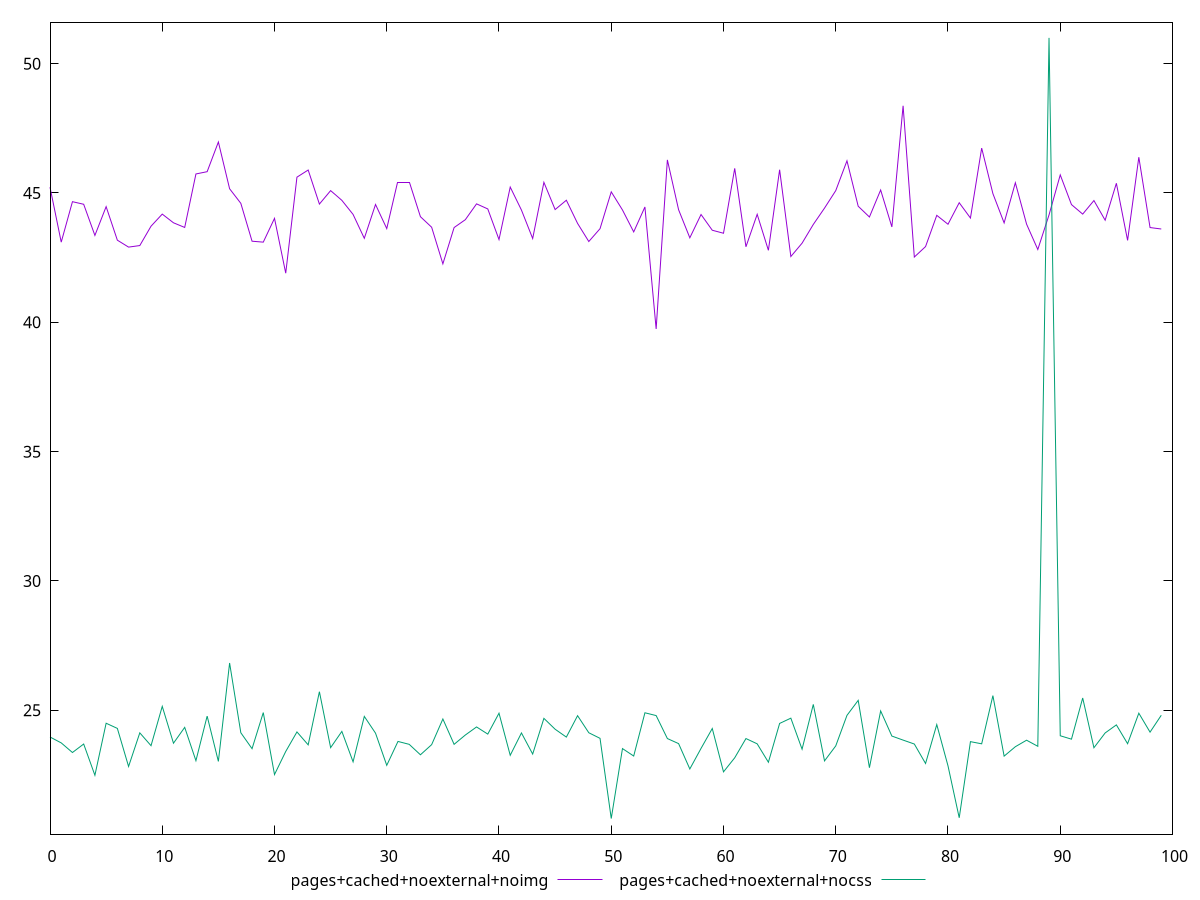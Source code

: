 reset
set terminal svg size 640, 500 enhanced background rgb 'white'
set output "reprap/bootup-time/comparison/line/8_vs_9.svg"

$pagesCachedNoexternalNoimg <<EOF
0 45.22399999999999
1 43.10000000000001
2 44.663999999999994
3 44.564
4 43.359999999999985
5 44.471999999999994
6 43.176
7 42.907999999999994
8 42.967999999999996
9 43.715999999999994
10 44.18399999999999
11 43.848
12 43.66799999999999
13 45.73599999999999
14 45.824
15 46.971999999999994
16 45.163999999999994
17 44.599999999999994
18 43.135999999999996
19 43.099999999999994
20 44.019999999999996
21 41.89999999999999
22 45.611999999999995
23 45.88799999999999
24 44.57199999999999
25 45.091999999999985
26 44.71599999999998
27 44.172
28 43.248
29 44.55599999999999
30 43.62399999999998
31 45.39999999999999
32 45.4
33 44.08399999999999
34 43.676
35 42.25999999999999
36 43.663999999999994
37 43.96799999999998
38 44.58
39 44.384
40 43.2
41 45.228
42 44.34
43 43.239999999999995
44 45.41199999999998
45 44.359999999999985
46 44.71999999999999
47 43.82399999999999
48 43.123999999999995
49 43.61999999999999
50 45.04399999999999
51 44.34399999999998
52 43.495999999999995
53 44.459999999999994
54 39.74399999999999
55 46.27999999999999
56 44.35199999999998
57 43.267999999999994
58 44.16799999999999
59 43.55999999999999
60 43.44399999999999
61 45.95199999999999
62 42.92
63 44.176
64 42.78399999999999
65 45.9
66 42.544
67 43.05999999999999
68 43.78399999999999
69 44.41599999999998
70 45.091999999999985
71 46.244
72 44.48799999999999
73 44.072
74 45.115999999999985
75 43.688
76 48.372
77 42.524
78 42.92799999999998
79 44.135999999999996
80 43.791999999999994
81 44.623999999999995
82 44.03199999999998
83 46.73599999999999
84 44.97599999999999
85 43.843999999999994
86 45.395999999999994
87 43.79599999999999
88 42.816
89 44.15199999999999
90 45.69999999999999
91 44.55199999999999
92 44.184
93 44.708
94 43.94799999999999
95 45.37599999999999
96 43.16799999999999
97 46.38399999999999
98 43.66399999999999
99 43.60799999999999
EOF

$pagesCachedNoexternalNocss <<EOF
0 23.967999999999996
1 23.74
2 23.36799999999999
3 23.695999999999987
4 22.487999999999992
5 24.499999999999993
6 24.299999999999994
7 22.827999999999996
8 24.127999999999997
9 23.63199999999999
10 25.152
11 23.727999999999994
12 24.339999999999996
13 23.051999999999996
14 24.77599999999999
15 23.023999999999994
16 26.827999999999996
17 24.13199999999999
18 23.515999999999995
19 24.911999999999992
20 22.515999999999995
21 23.40799999999999
22 24.163999999999998
23 23.664
24 25.719999999999995
25 23.555999999999987
26 24.183999999999994
27 23.007999999999996
28 24.76399999999999
29 24.115999999999993
30 22.871999999999993
31 23.796
32 23.68399999999999
33 23.27999999999999
34 23.671999999999986
35 24.663999999999994
36 23.683999999999997
37 24.043999999999993
38 24.355999999999995
39 24.080000000000002
40 24.887999999999995
41 23.26
42 24.123999999999988
43 23.307999999999986
44 24.68799999999999
45 24.267999999999994
46 23.964
47 24.791999999999994
48 24.131999999999984
49 23.91599999999999
50 20.81599999999999
51 23.519999999999996
52 23.232
53 24.90399999999999
54 24.795999999999992
55 23.908
56 23.711999999999996
57 22.731999999999996
58 23.52799999999999
59 24.295999999999992
60 22.619999999999994
61 23.16399999999999
62 23.90799999999999
63 23.703999999999994
64 22.992
65 24.491999999999997
66 24.695999999999998
67 23.496
68 25.22799999999999
69 23.043999999999997
70 23.62399999999998
71 24.803999999999995
72 25.383999999999993
73 22.77999999999999
74 24.976
75 24.003999999999994
76 23.847999999999992
77 23.69599999999999
78 22.943999999999996
79 24.44799999999999
80 22.851999999999997
81 20.84399999999999
82 23.78799999999999
83 23.704
84 25.567999999999994
85 23.227999999999994
86 23.592
87 23.843999999999998
88 23.607999999999993
89 50.99599999999998
90 24.015999999999995
91 23.88399999999999
92 25.476
93 23.551999999999996
94 24.123999999999988
95 24.435999999999986
96 23.707999999999995
97 24.887999999999998
98 24.15599999999999
99 24.807999999999993
EOF

set key outside below
set yrange [20.212399999999988:51.59959999999998]

plot \
  $pagesCachedNoexternalNoimg title "pages+cached+noexternal+noimg" with line, \
  $pagesCachedNoexternalNocss title "pages+cached+noexternal+nocss" with line, \


reset